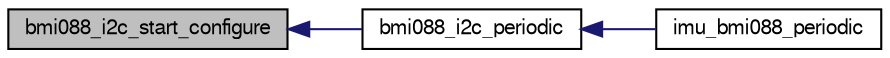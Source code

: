 digraph "bmi088_i2c_start_configure"
{
  edge [fontname="FreeSans",fontsize="10",labelfontname="FreeSans",labelfontsize="10"];
  node [fontname="FreeSans",fontsize="10",shape=record];
  rankdir="LR";
  Node1 [label="bmi088_i2c_start_configure",height=0.2,width=0.4,color="black", fillcolor="grey75", style="filled", fontcolor="black"];
  Node1 -> Node2 [dir="back",color="midnightblue",fontsize="10",style="solid",fontname="FreeSans"];
  Node2 [label="bmi088_i2c_periodic",height=0.2,width=0.4,color="black", fillcolor="white", style="filled",URL="$bmi088__i2c_8h.html#a318cf6522926f01e4f1b01c9eed98db3",tooltip="convenience function: read or start configuration if not already initialized "];
  Node2 -> Node3 [dir="back",color="midnightblue",fontsize="10",style="solid",fontname="FreeSans"];
  Node3 [label="imu_bmi088_periodic",height=0.2,width=0.4,color="black", fillcolor="white", style="filled",URL="$imu__bmi088__i2c_8h.html#adcf26c82c2c1f263d32ea3104b16e3f1"];
}
